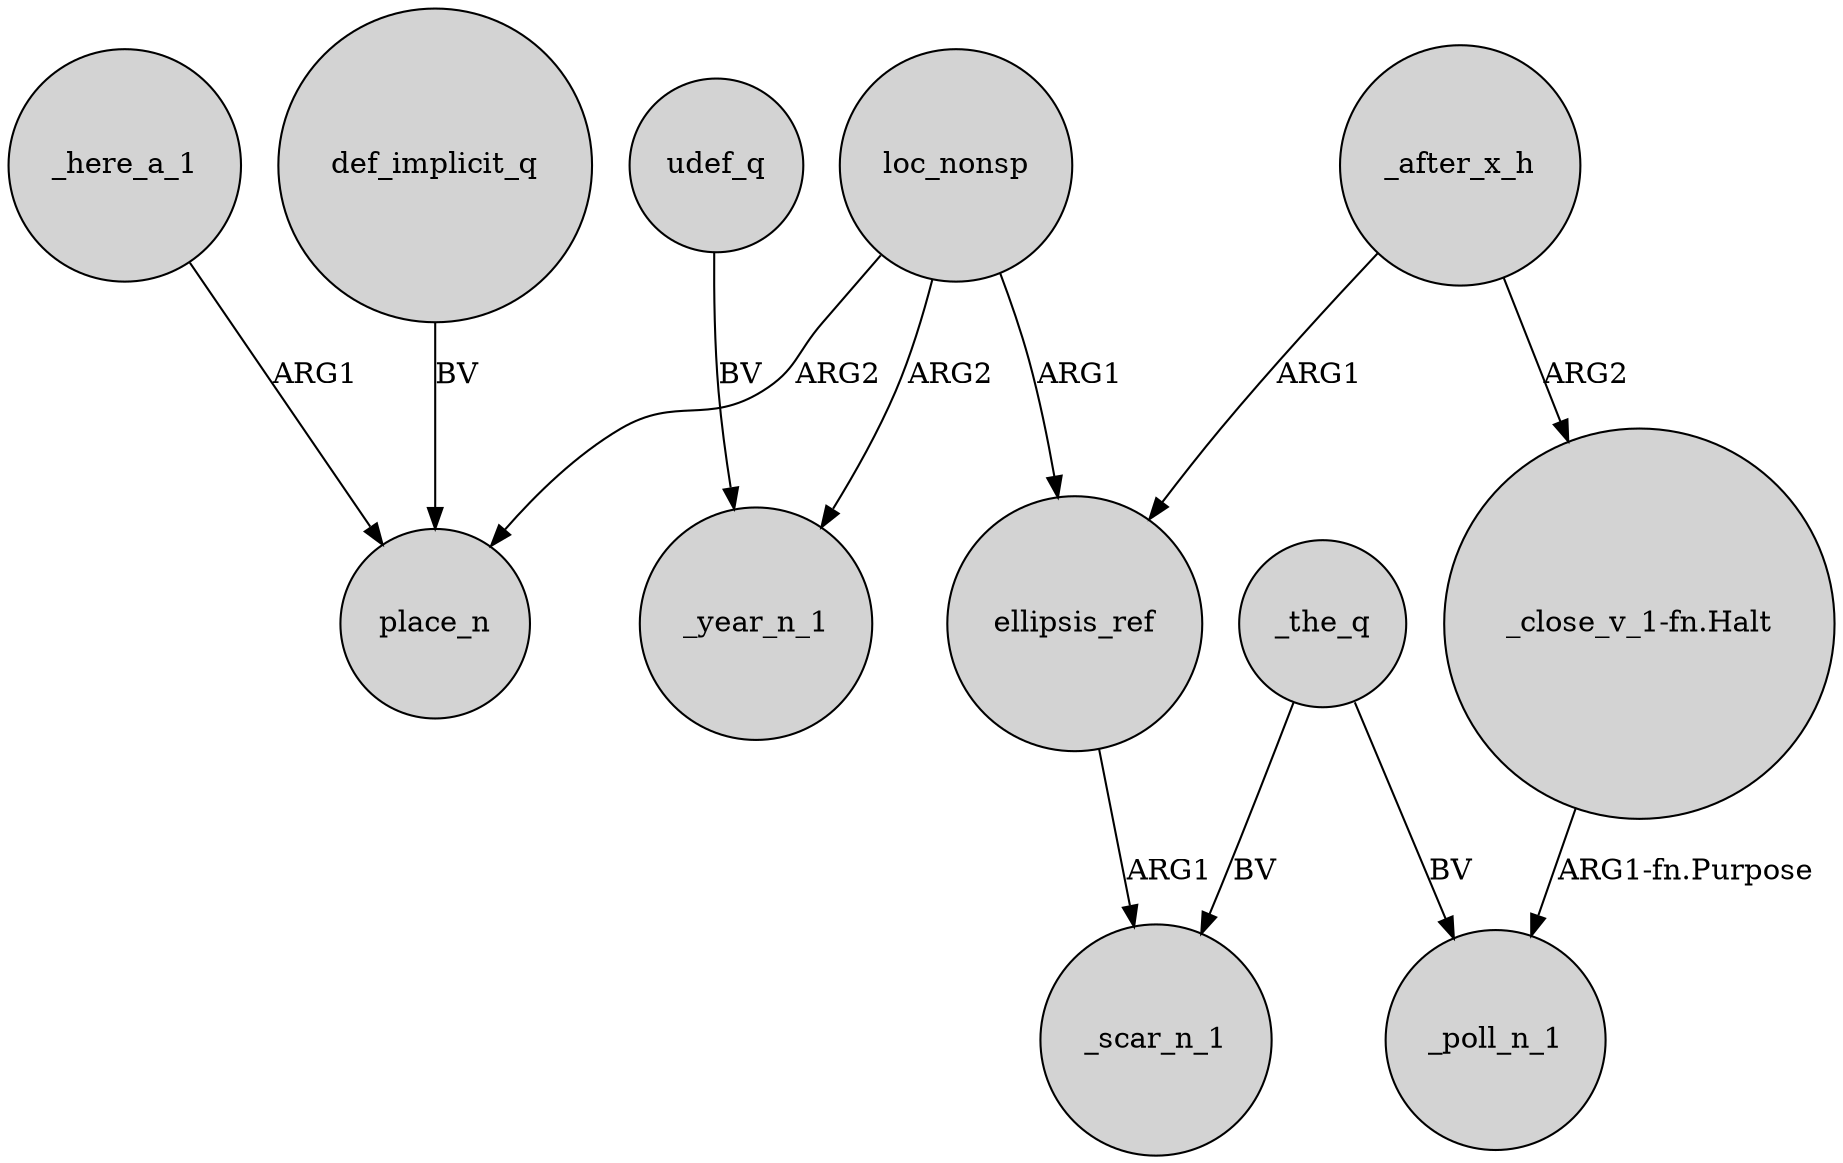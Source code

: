digraph {
	node [shape=circle style=filled]
	loc_nonsp -> place_n [label=ARG2]
	"_close_v_1-fn.Halt" -> _poll_n_1 [label="ARG1-fn.Purpose"]
	udef_q -> _year_n_1 [label=BV]
	_after_x_h -> ellipsis_ref [label=ARG1]
	_here_a_1 -> place_n [label=ARG1]
	_the_q -> _poll_n_1 [label=BV]
	def_implicit_q -> place_n [label=BV]
	loc_nonsp -> ellipsis_ref [label=ARG1]
	loc_nonsp -> _year_n_1 [label=ARG2]
	_the_q -> _scar_n_1 [label=BV]
	ellipsis_ref -> _scar_n_1 [label=ARG1]
	_after_x_h -> "_close_v_1-fn.Halt" [label=ARG2]
}
